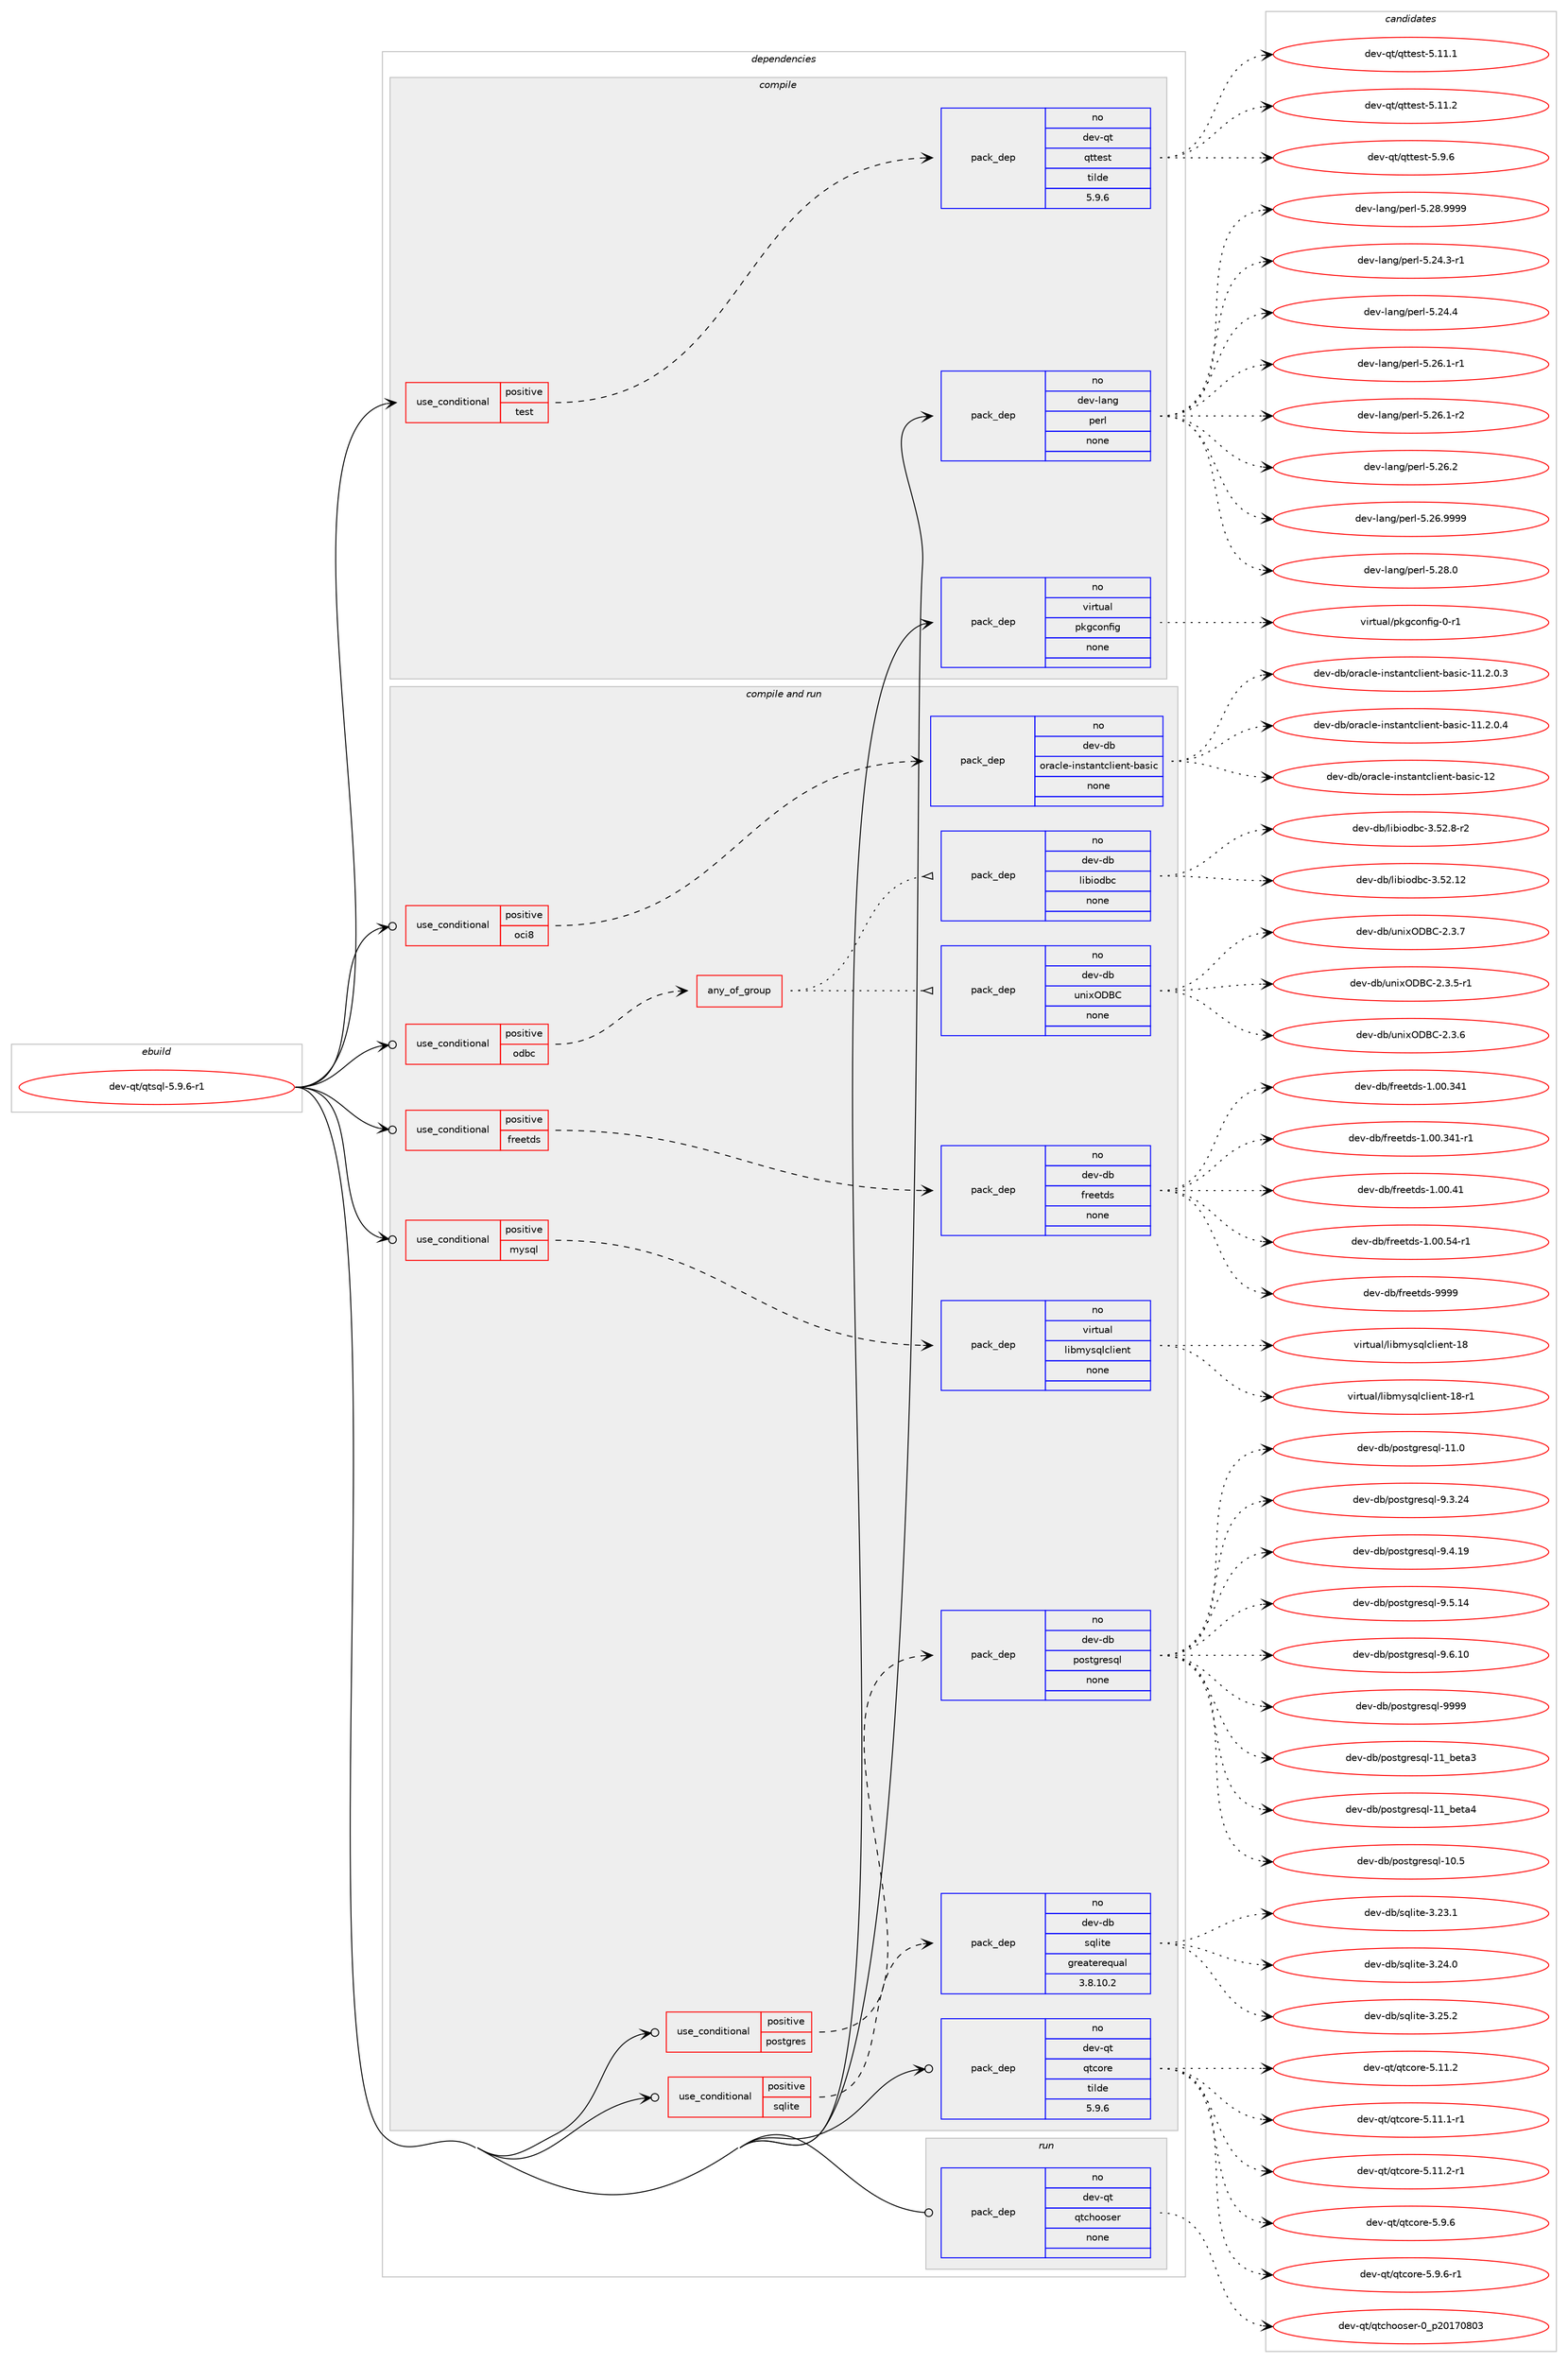 digraph prolog {

# *************
# Graph options
# *************

newrank=true;
concentrate=true;
compound=true;
graph [rankdir=LR,fontname=Helvetica,fontsize=10,ranksep=1.5];#, ranksep=2.5, nodesep=0.2];
edge  [arrowhead=vee];
node  [fontname=Helvetica,fontsize=10];

# **********
# The ebuild
# **********

subgraph cluster_leftcol {
color=gray;
rank=same;
label=<<i>ebuild</i>>;
id [label="dev-qt/qtsql-5.9.6-r1", color=red, width=4, href="../dev-qt/qtsql-5.9.6-r1.svg"];
}

# ****************
# The dependencies
# ****************

subgraph cluster_midcol {
color=gray;
label=<<i>dependencies</i>>;
subgraph cluster_compile {
fillcolor="#eeeeee";
style=filled;
label=<<i>compile</i>>;
subgraph cond655 {
dependency3869 [label=<<TABLE BORDER="0" CELLBORDER="1" CELLSPACING="0" CELLPADDING="4"><TR><TD ROWSPAN="3" CELLPADDING="10">use_conditional</TD></TR><TR><TD>positive</TD></TR><TR><TD>test</TD></TR></TABLE>>, shape=none, color=red];
subgraph pack3101 {
dependency3870 [label=<<TABLE BORDER="0" CELLBORDER="1" CELLSPACING="0" CELLPADDING="4" WIDTH="220"><TR><TD ROWSPAN="6" CELLPADDING="30">pack_dep</TD></TR><TR><TD WIDTH="110">no</TD></TR><TR><TD>dev-qt</TD></TR><TR><TD>qttest</TD></TR><TR><TD>tilde</TD></TR><TR><TD>5.9.6</TD></TR></TABLE>>, shape=none, color=blue];
}
dependency3869:e -> dependency3870:w [weight=20,style="dashed",arrowhead="vee"];
}
id:e -> dependency3869:w [weight=20,style="solid",arrowhead="vee"];
subgraph pack3102 {
dependency3871 [label=<<TABLE BORDER="0" CELLBORDER="1" CELLSPACING="0" CELLPADDING="4" WIDTH="220"><TR><TD ROWSPAN="6" CELLPADDING="30">pack_dep</TD></TR><TR><TD WIDTH="110">no</TD></TR><TR><TD>dev-lang</TD></TR><TR><TD>perl</TD></TR><TR><TD>none</TD></TR><TR><TD></TD></TR></TABLE>>, shape=none, color=blue];
}
id:e -> dependency3871:w [weight=20,style="solid",arrowhead="vee"];
subgraph pack3103 {
dependency3872 [label=<<TABLE BORDER="0" CELLBORDER="1" CELLSPACING="0" CELLPADDING="4" WIDTH="220"><TR><TD ROWSPAN="6" CELLPADDING="30">pack_dep</TD></TR><TR><TD WIDTH="110">no</TD></TR><TR><TD>virtual</TD></TR><TR><TD>pkgconfig</TD></TR><TR><TD>none</TD></TR><TR><TD></TD></TR></TABLE>>, shape=none, color=blue];
}
id:e -> dependency3872:w [weight=20,style="solid",arrowhead="vee"];
}
subgraph cluster_compileandrun {
fillcolor="#eeeeee";
style=filled;
label=<<i>compile and run</i>>;
subgraph cond656 {
dependency3873 [label=<<TABLE BORDER="0" CELLBORDER="1" CELLSPACING="0" CELLPADDING="4"><TR><TD ROWSPAN="3" CELLPADDING="10">use_conditional</TD></TR><TR><TD>positive</TD></TR><TR><TD>freetds</TD></TR></TABLE>>, shape=none, color=red];
subgraph pack3104 {
dependency3874 [label=<<TABLE BORDER="0" CELLBORDER="1" CELLSPACING="0" CELLPADDING="4" WIDTH="220"><TR><TD ROWSPAN="6" CELLPADDING="30">pack_dep</TD></TR><TR><TD WIDTH="110">no</TD></TR><TR><TD>dev-db</TD></TR><TR><TD>freetds</TD></TR><TR><TD>none</TD></TR><TR><TD></TD></TR></TABLE>>, shape=none, color=blue];
}
dependency3873:e -> dependency3874:w [weight=20,style="dashed",arrowhead="vee"];
}
id:e -> dependency3873:w [weight=20,style="solid",arrowhead="odotvee"];
subgraph cond657 {
dependency3875 [label=<<TABLE BORDER="0" CELLBORDER="1" CELLSPACING="0" CELLPADDING="4"><TR><TD ROWSPAN="3" CELLPADDING="10">use_conditional</TD></TR><TR><TD>positive</TD></TR><TR><TD>mysql</TD></TR></TABLE>>, shape=none, color=red];
subgraph pack3105 {
dependency3876 [label=<<TABLE BORDER="0" CELLBORDER="1" CELLSPACING="0" CELLPADDING="4" WIDTH="220"><TR><TD ROWSPAN="6" CELLPADDING="30">pack_dep</TD></TR><TR><TD WIDTH="110">no</TD></TR><TR><TD>virtual</TD></TR><TR><TD>libmysqlclient</TD></TR><TR><TD>none</TD></TR><TR><TD></TD></TR></TABLE>>, shape=none, color=blue];
}
dependency3875:e -> dependency3876:w [weight=20,style="dashed",arrowhead="vee"];
}
id:e -> dependency3875:w [weight=20,style="solid",arrowhead="odotvee"];
subgraph cond658 {
dependency3877 [label=<<TABLE BORDER="0" CELLBORDER="1" CELLSPACING="0" CELLPADDING="4"><TR><TD ROWSPAN="3" CELLPADDING="10">use_conditional</TD></TR><TR><TD>positive</TD></TR><TR><TD>oci8</TD></TR></TABLE>>, shape=none, color=red];
subgraph pack3106 {
dependency3878 [label=<<TABLE BORDER="0" CELLBORDER="1" CELLSPACING="0" CELLPADDING="4" WIDTH="220"><TR><TD ROWSPAN="6" CELLPADDING="30">pack_dep</TD></TR><TR><TD WIDTH="110">no</TD></TR><TR><TD>dev-db</TD></TR><TR><TD>oracle-instantclient-basic</TD></TR><TR><TD>none</TD></TR><TR><TD></TD></TR></TABLE>>, shape=none, color=blue];
}
dependency3877:e -> dependency3878:w [weight=20,style="dashed",arrowhead="vee"];
}
id:e -> dependency3877:w [weight=20,style="solid",arrowhead="odotvee"];
subgraph cond659 {
dependency3879 [label=<<TABLE BORDER="0" CELLBORDER="1" CELLSPACING="0" CELLPADDING="4"><TR><TD ROWSPAN="3" CELLPADDING="10">use_conditional</TD></TR><TR><TD>positive</TD></TR><TR><TD>odbc</TD></TR></TABLE>>, shape=none, color=red];
subgraph any106 {
dependency3880 [label=<<TABLE BORDER="0" CELLBORDER="1" CELLSPACING="0" CELLPADDING="4"><TR><TD CELLPADDING="10">any_of_group</TD></TR></TABLE>>, shape=none, color=red];subgraph pack3107 {
dependency3881 [label=<<TABLE BORDER="0" CELLBORDER="1" CELLSPACING="0" CELLPADDING="4" WIDTH="220"><TR><TD ROWSPAN="6" CELLPADDING="30">pack_dep</TD></TR><TR><TD WIDTH="110">no</TD></TR><TR><TD>dev-db</TD></TR><TR><TD>unixODBC</TD></TR><TR><TD>none</TD></TR><TR><TD></TD></TR></TABLE>>, shape=none, color=blue];
}
dependency3880:e -> dependency3881:w [weight=20,style="dotted",arrowhead="oinv"];
subgraph pack3108 {
dependency3882 [label=<<TABLE BORDER="0" CELLBORDER="1" CELLSPACING="0" CELLPADDING="4" WIDTH="220"><TR><TD ROWSPAN="6" CELLPADDING="30">pack_dep</TD></TR><TR><TD WIDTH="110">no</TD></TR><TR><TD>dev-db</TD></TR><TR><TD>libiodbc</TD></TR><TR><TD>none</TD></TR><TR><TD></TD></TR></TABLE>>, shape=none, color=blue];
}
dependency3880:e -> dependency3882:w [weight=20,style="dotted",arrowhead="oinv"];
}
dependency3879:e -> dependency3880:w [weight=20,style="dashed",arrowhead="vee"];
}
id:e -> dependency3879:w [weight=20,style="solid",arrowhead="odotvee"];
subgraph cond660 {
dependency3883 [label=<<TABLE BORDER="0" CELLBORDER="1" CELLSPACING="0" CELLPADDING="4"><TR><TD ROWSPAN="3" CELLPADDING="10">use_conditional</TD></TR><TR><TD>positive</TD></TR><TR><TD>postgres</TD></TR></TABLE>>, shape=none, color=red];
subgraph pack3109 {
dependency3884 [label=<<TABLE BORDER="0" CELLBORDER="1" CELLSPACING="0" CELLPADDING="4" WIDTH="220"><TR><TD ROWSPAN="6" CELLPADDING="30">pack_dep</TD></TR><TR><TD WIDTH="110">no</TD></TR><TR><TD>dev-db</TD></TR><TR><TD>postgresql</TD></TR><TR><TD>none</TD></TR><TR><TD></TD></TR></TABLE>>, shape=none, color=blue];
}
dependency3883:e -> dependency3884:w [weight=20,style="dashed",arrowhead="vee"];
}
id:e -> dependency3883:w [weight=20,style="solid",arrowhead="odotvee"];
subgraph cond661 {
dependency3885 [label=<<TABLE BORDER="0" CELLBORDER="1" CELLSPACING="0" CELLPADDING="4"><TR><TD ROWSPAN="3" CELLPADDING="10">use_conditional</TD></TR><TR><TD>positive</TD></TR><TR><TD>sqlite</TD></TR></TABLE>>, shape=none, color=red];
subgraph pack3110 {
dependency3886 [label=<<TABLE BORDER="0" CELLBORDER="1" CELLSPACING="0" CELLPADDING="4" WIDTH="220"><TR><TD ROWSPAN="6" CELLPADDING="30">pack_dep</TD></TR><TR><TD WIDTH="110">no</TD></TR><TR><TD>dev-db</TD></TR><TR><TD>sqlite</TD></TR><TR><TD>greaterequal</TD></TR><TR><TD>3.8.10.2</TD></TR></TABLE>>, shape=none, color=blue];
}
dependency3885:e -> dependency3886:w [weight=20,style="dashed",arrowhead="vee"];
}
id:e -> dependency3885:w [weight=20,style="solid",arrowhead="odotvee"];
subgraph pack3111 {
dependency3887 [label=<<TABLE BORDER="0" CELLBORDER="1" CELLSPACING="0" CELLPADDING="4" WIDTH="220"><TR><TD ROWSPAN="6" CELLPADDING="30">pack_dep</TD></TR><TR><TD WIDTH="110">no</TD></TR><TR><TD>dev-qt</TD></TR><TR><TD>qtcore</TD></TR><TR><TD>tilde</TD></TR><TR><TD>5.9.6</TD></TR></TABLE>>, shape=none, color=blue];
}
id:e -> dependency3887:w [weight=20,style="solid",arrowhead="odotvee"];
}
subgraph cluster_run {
fillcolor="#eeeeee";
style=filled;
label=<<i>run</i>>;
subgraph pack3112 {
dependency3888 [label=<<TABLE BORDER="0" CELLBORDER="1" CELLSPACING="0" CELLPADDING="4" WIDTH="220"><TR><TD ROWSPAN="6" CELLPADDING="30">pack_dep</TD></TR><TR><TD WIDTH="110">no</TD></TR><TR><TD>dev-qt</TD></TR><TR><TD>qtchooser</TD></TR><TR><TD>none</TD></TR><TR><TD></TD></TR></TABLE>>, shape=none, color=blue];
}
id:e -> dependency3888:w [weight=20,style="solid",arrowhead="odot"];
}
}

# **************
# The candidates
# **************

subgraph cluster_choices {
rank=same;
color=gray;
label=<<i>candidates</i>>;

subgraph choice3101 {
color=black;
nodesep=1;
choice100101118451131164711311611610111511645534649494649 [label="dev-qt/qttest-5.11.1", color=red, width=4,href="../dev-qt/qttest-5.11.1.svg"];
choice100101118451131164711311611610111511645534649494650 [label="dev-qt/qttest-5.11.2", color=red, width=4,href="../dev-qt/qttest-5.11.2.svg"];
choice1001011184511311647113116116101115116455346574654 [label="dev-qt/qttest-5.9.6", color=red, width=4,href="../dev-qt/qttest-5.9.6.svg"];
dependency3870:e -> choice100101118451131164711311611610111511645534649494649:w [style=dotted,weight="100"];
dependency3870:e -> choice100101118451131164711311611610111511645534649494650:w [style=dotted,weight="100"];
dependency3870:e -> choice1001011184511311647113116116101115116455346574654:w [style=dotted,weight="100"];
}
subgraph choice3102 {
color=black;
nodesep=1;
choice100101118451089711010347112101114108455346505246514511449 [label="dev-lang/perl-5.24.3-r1", color=red, width=4,href="../dev-lang/perl-5.24.3-r1.svg"];
choice10010111845108971101034711210111410845534650524652 [label="dev-lang/perl-5.24.4", color=red, width=4,href="../dev-lang/perl-5.24.4.svg"];
choice100101118451089711010347112101114108455346505446494511449 [label="dev-lang/perl-5.26.1-r1", color=red, width=4,href="../dev-lang/perl-5.26.1-r1.svg"];
choice100101118451089711010347112101114108455346505446494511450 [label="dev-lang/perl-5.26.1-r2", color=red, width=4,href="../dev-lang/perl-5.26.1-r2.svg"];
choice10010111845108971101034711210111410845534650544650 [label="dev-lang/perl-5.26.2", color=red, width=4,href="../dev-lang/perl-5.26.2.svg"];
choice10010111845108971101034711210111410845534650544657575757 [label="dev-lang/perl-5.26.9999", color=red, width=4,href="../dev-lang/perl-5.26.9999.svg"];
choice10010111845108971101034711210111410845534650564648 [label="dev-lang/perl-5.28.0", color=red, width=4,href="../dev-lang/perl-5.28.0.svg"];
choice10010111845108971101034711210111410845534650564657575757 [label="dev-lang/perl-5.28.9999", color=red, width=4,href="../dev-lang/perl-5.28.9999.svg"];
dependency3871:e -> choice100101118451089711010347112101114108455346505246514511449:w [style=dotted,weight="100"];
dependency3871:e -> choice10010111845108971101034711210111410845534650524652:w [style=dotted,weight="100"];
dependency3871:e -> choice100101118451089711010347112101114108455346505446494511449:w [style=dotted,weight="100"];
dependency3871:e -> choice100101118451089711010347112101114108455346505446494511450:w [style=dotted,weight="100"];
dependency3871:e -> choice10010111845108971101034711210111410845534650544650:w [style=dotted,weight="100"];
dependency3871:e -> choice10010111845108971101034711210111410845534650544657575757:w [style=dotted,weight="100"];
dependency3871:e -> choice10010111845108971101034711210111410845534650564648:w [style=dotted,weight="100"];
dependency3871:e -> choice10010111845108971101034711210111410845534650564657575757:w [style=dotted,weight="100"];
}
subgraph choice3103 {
color=black;
nodesep=1;
choice11810511411611797108471121071039911111010210510345484511449 [label="virtual/pkgconfig-0-r1", color=red, width=4,href="../virtual/pkgconfig-0-r1.svg"];
dependency3872:e -> choice11810511411611797108471121071039911111010210510345484511449:w [style=dotted,weight="100"];
}
subgraph choice3104 {
color=black;
nodesep=1;
choice100101118451009847102114101101116100115454946484846515249 [label="dev-db/freetds-1.00.341", color=red, width=4,href="../dev-db/freetds-1.00.341.svg"];
choice1001011184510098471021141011011161001154549464848465152494511449 [label="dev-db/freetds-1.00.341-r1", color=red, width=4,href="../dev-db/freetds-1.00.341-r1.svg"];
choice1001011184510098471021141011011161001154549464848465249 [label="dev-db/freetds-1.00.41", color=red, width=4,href="../dev-db/freetds-1.00.41.svg"];
choice10010111845100984710211410110111610011545494648484653524511449 [label="dev-db/freetds-1.00.54-r1", color=red, width=4,href="../dev-db/freetds-1.00.54-r1.svg"];
choice1001011184510098471021141011011161001154557575757 [label="dev-db/freetds-9999", color=red, width=4,href="../dev-db/freetds-9999.svg"];
dependency3874:e -> choice100101118451009847102114101101116100115454946484846515249:w [style=dotted,weight="100"];
dependency3874:e -> choice1001011184510098471021141011011161001154549464848465152494511449:w [style=dotted,weight="100"];
dependency3874:e -> choice1001011184510098471021141011011161001154549464848465249:w [style=dotted,weight="100"];
dependency3874:e -> choice10010111845100984710211410110111610011545494648484653524511449:w [style=dotted,weight="100"];
dependency3874:e -> choice1001011184510098471021141011011161001154557575757:w [style=dotted,weight="100"];
}
subgraph choice3105 {
color=black;
nodesep=1;
choice11810511411611797108471081059810912111511310899108105101110116454956 [label="virtual/libmysqlclient-18", color=red, width=4,href="../virtual/libmysqlclient-18.svg"];
choice118105114116117971084710810598109121115113108991081051011101164549564511449 [label="virtual/libmysqlclient-18-r1", color=red, width=4,href="../virtual/libmysqlclient-18-r1.svg"];
dependency3876:e -> choice11810511411611797108471081059810912111511310899108105101110116454956:w [style=dotted,weight="100"];
dependency3876:e -> choice118105114116117971084710810598109121115113108991081051011101164549564511449:w [style=dotted,weight="100"];
}
subgraph choice3106 {
color=black;
nodesep=1;
choice100101118451009847111114979910810145105110115116971101169910810510111011645989711510599454949465046484651 [label="dev-db/oracle-instantclient-basic-11.2.0.3", color=red, width=4,href="../dev-db/oracle-instantclient-basic-11.2.0.3.svg"];
choice100101118451009847111114979910810145105110115116971101169910810510111011645989711510599454949465046484652 [label="dev-db/oracle-instantclient-basic-11.2.0.4", color=red, width=4,href="../dev-db/oracle-instantclient-basic-11.2.0.4.svg"];
choice100101118451009847111114979910810145105110115116971101169910810510111011645989711510599454950 [label="dev-db/oracle-instantclient-basic-12", color=red, width=4,href="../dev-db/oracle-instantclient-basic-12.svg"];
dependency3878:e -> choice100101118451009847111114979910810145105110115116971101169910810510111011645989711510599454949465046484651:w [style=dotted,weight="100"];
dependency3878:e -> choice100101118451009847111114979910810145105110115116971101169910810510111011645989711510599454949465046484652:w [style=dotted,weight="100"];
dependency3878:e -> choice100101118451009847111114979910810145105110115116971101169910810510111011645989711510599454950:w [style=dotted,weight="100"];
}
subgraph choice3107 {
color=black;
nodesep=1;
choice100101118451009847117110105120796866674550465146534511449 [label="dev-db/unixODBC-2.3.5-r1", color=red, width=4,href="../dev-db/unixODBC-2.3.5-r1.svg"];
choice10010111845100984711711010512079686667455046514654 [label="dev-db/unixODBC-2.3.6", color=red, width=4,href="../dev-db/unixODBC-2.3.6.svg"];
choice10010111845100984711711010512079686667455046514655 [label="dev-db/unixODBC-2.3.7", color=red, width=4,href="../dev-db/unixODBC-2.3.7.svg"];
dependency3881:e -> choice100101118451009847117110105120796866674550465146534511449:w [style=dotted,weight="100"];
dependency3881:e -> choice10010111845100984711711010512079686667455046514654:w [style=dotted,weight="100"];
dependency3881:e -> choice10010111845100984711711010512079686667455046514655:w [style=dotted,weight="100"];
}
subgraph choice3108 {
color=black;
nodesep=1;
choice1001011184510098471081059810511110098994551465350464950 [label="dev-db/libiodbc-3.52.12", color=red, width=4,href="../dev-db/libiodbc-3.52.12.svg"];
choice100101118451009847108105981051111009899455146535046564511450 [label="dev-db/libiodbc-3.52.8-r2", color=red, width=4,href="../dev-db/libiodbc-3.52.8-r2.svg"];
dependency3882:e -> choice1001011184510098471081059810511110098994551465350464950:w [style=dotted,weight="100"];
dependency3882:e -> choice100101118451009847108105981051111009899455146535046564511450:w [style=dotted,weight="100"];
}
subgraph choice3109 {
color=black;
nodesep=1;
choice10010111845100984711211111511610311410111511310845494995981011169751 [label="dev-db/postgresql-11_beta3", color=red, width=4,href="../dev-db/postgresql-11_beta3.svg"];
choice10010111845100984711211111511610311410111511310845494995981011169752 [label="dev-db/postgresql-11_beta4", color=red, width=4,href="../dev-db/postgresql-11_beta4.svg"];
choice1001011184510098471121111151161031141011151131084549484653 [label="dev-db/postgresql-10.5", color=red, width=4,href="../dev-db/postgresql-10.5.svg"];
choice1001011184510098471121111151161031141011151131084549494648 [label="dev-db/postgresql-11.0", color=red, width=4,href="../dev-db/postgresql-11.0.svg"];
choice10010111845100984711211111511610311410111511310845574651465052 [label="dev-db/postgresql-9.3.24", color=red, width=4,href="../dev-db/postgresql-9.3.24.svg"];
choice10010111845100984711211111511610311410111511310845574652464957 [label="dev-db/postgresql-9.4.19", color=red, width=4,href="../dev-db/postgresql-9.4.19.svg"];
choice10010111845100984711211111511610311410111511310845574653464952 [label="dev-db/postgresql-9.5.14", color=red, width=4,href="../dev-db/postgresql-9.5.14.svg"];
choice10010111845100984711211111511610311410111511310845574654464948 [label="dev-db/postgresql-9.6.10", color=red, width=4,href="../dev-db/postgresql-9.6.10.svg"];
choice1001011184510098471121111151161031141011151131084557575757 [label="dev-db/postgresql-9999", color=red, width=4,href="../dev-db/postgresql-9999.svg"];
dependency3884:e -> choice10010111845100984711211111511610311410111511310845494995981011169751:w [style=dotted,weight="100"];
dependency3884:e -> choice10010111845100984711211111511610311410111511310845494995981011169752:w [style=dotted,weight="100"];
dependency3884:e -> choice1001011184510098471121111151161031141011151131084549484653:w [style=dotted,weight="100"];
dependency3884:e -> choice1001011184510098471121111151161031141011151131084549494648:w [style=dotted,weight="100"];
dependency3884:e -> choice10010111845100984711211111511610311410111511310845574651465052:w [style=dotted,weight="100"];
dependency3884:e -> choice10010111845100984711211111511610311410111511310845574652464957:w [style=dotted,weight="100"];
dependency3884:e -> choice10010111845100984711211111511610311410111511310845574653464952:w [style=dotted,weight="100"];
dependency3884:e -> choice10010111845100984711211111511610311410111511310845574654464948:w [style=dotted,weight="100"];
dependency3884:e -> choice1001011184510098471121111151161031141011151131084557575757:w [style=dotted,weight="100"];
}
subgraph choice3110 {
color=black;
nodesep=1;
choice10010111845100984711511310810511610145514650514649 [label="dev-db/sqlite-3.23.1", color=red, width=4,href="../dev-db/sqlite-3.23.1.svg"];
choice10010111845100984711511310810511610145514650524648 [label="dev-db/sqlite-3.24.0", color=red, width=4,href="../dev-db/sqlite-3.24.0.svg"];
choice10010111845100984711511310810511610145514650534650 [label="dev-db/sqlite-3.25.2", color=red, width=4,href="../dev-db/sqlite-3.25.2.svg"];
dependency3886:e -> choice10010111845100984711511310810511610145514650514649:w [style=dotted,weight="100"];
dependency3886:e -> choice10010111845100984711511310810511610145514650524648:w [style=dotted,weight="100"];
dependency3886:e -> choice10010111845100984711511310810511610145514650534650:w [style=dotted,weight="100"];
}
subgraph choice3111 {
color=black;
nodesep=1;
choice10010111845113116471131169911111410145534649494650 [label="dev-qt/qtcore-5.11.2", color=red, width=4,href="../dev-qt/qtcore-5.11.2.svg"];
choice100101118451131164711311699111114101455346494946494511449 [label="dev-qt/qtcore-5.11.1-r1", color=red, width=4,href="../dev-qt/qtcore-5.11.1-r1.svg"];
choice100101118451131164711311699111114101455346494946504511449 [label="dev-qt/qtcore-5.11.2-r1", color=red, width=4,href="../dev-qt/qtcore-5.11.2-r1.svg"];
choice100101118451131164711311699111114101455346574654 [label="dev-qt/qtcore-5.9.6", color=red, width=4,href="../dev-qt/qtcore-5.9.6.svg"];
choice1001011184511311647113116991111141014553465746544511449 [label="dev-qt/qtcore-5.9.6-r1", color=red, width=4,href="../dev-qt/qtcore-5.9.6-r1.svg"];
dependency3887:e -> choice10010111845113116471131169911111410145534649494650:w [style=dotted,weight="100"];
dependency3887:e -> choice100101118451131164711311699111114101455346494946494511449:w [style=dotted,weight="100"];
dependency3887:e -> choice100101118451131164711311699111114101455346494946504511449:w [style=dotted,weight="100"];
dependency3887:e -> choice100101118451131164711311699111114101455346574654:w [style=dotted,weight="100"];
dependency3887:e -> choice1001011184511311647113116991111141014553465746544511449:w [style=dotted,weight="100"];
}
subgraph choice3112 {
color=black;
nodesep=1;
choice1001011184511311647113116991041111111151011144548951125048495548564851 [label="dev-qt/qtchooser-0_p20170803", color=red, width=4,href="../dev-qt/qtchooser-0_p20170803.svg"];
dependency3888:e -> choice1001011184511311647113116991041111111151011144548951125048495548564851:w [style=dotted,weight="100"];
}
}

}
